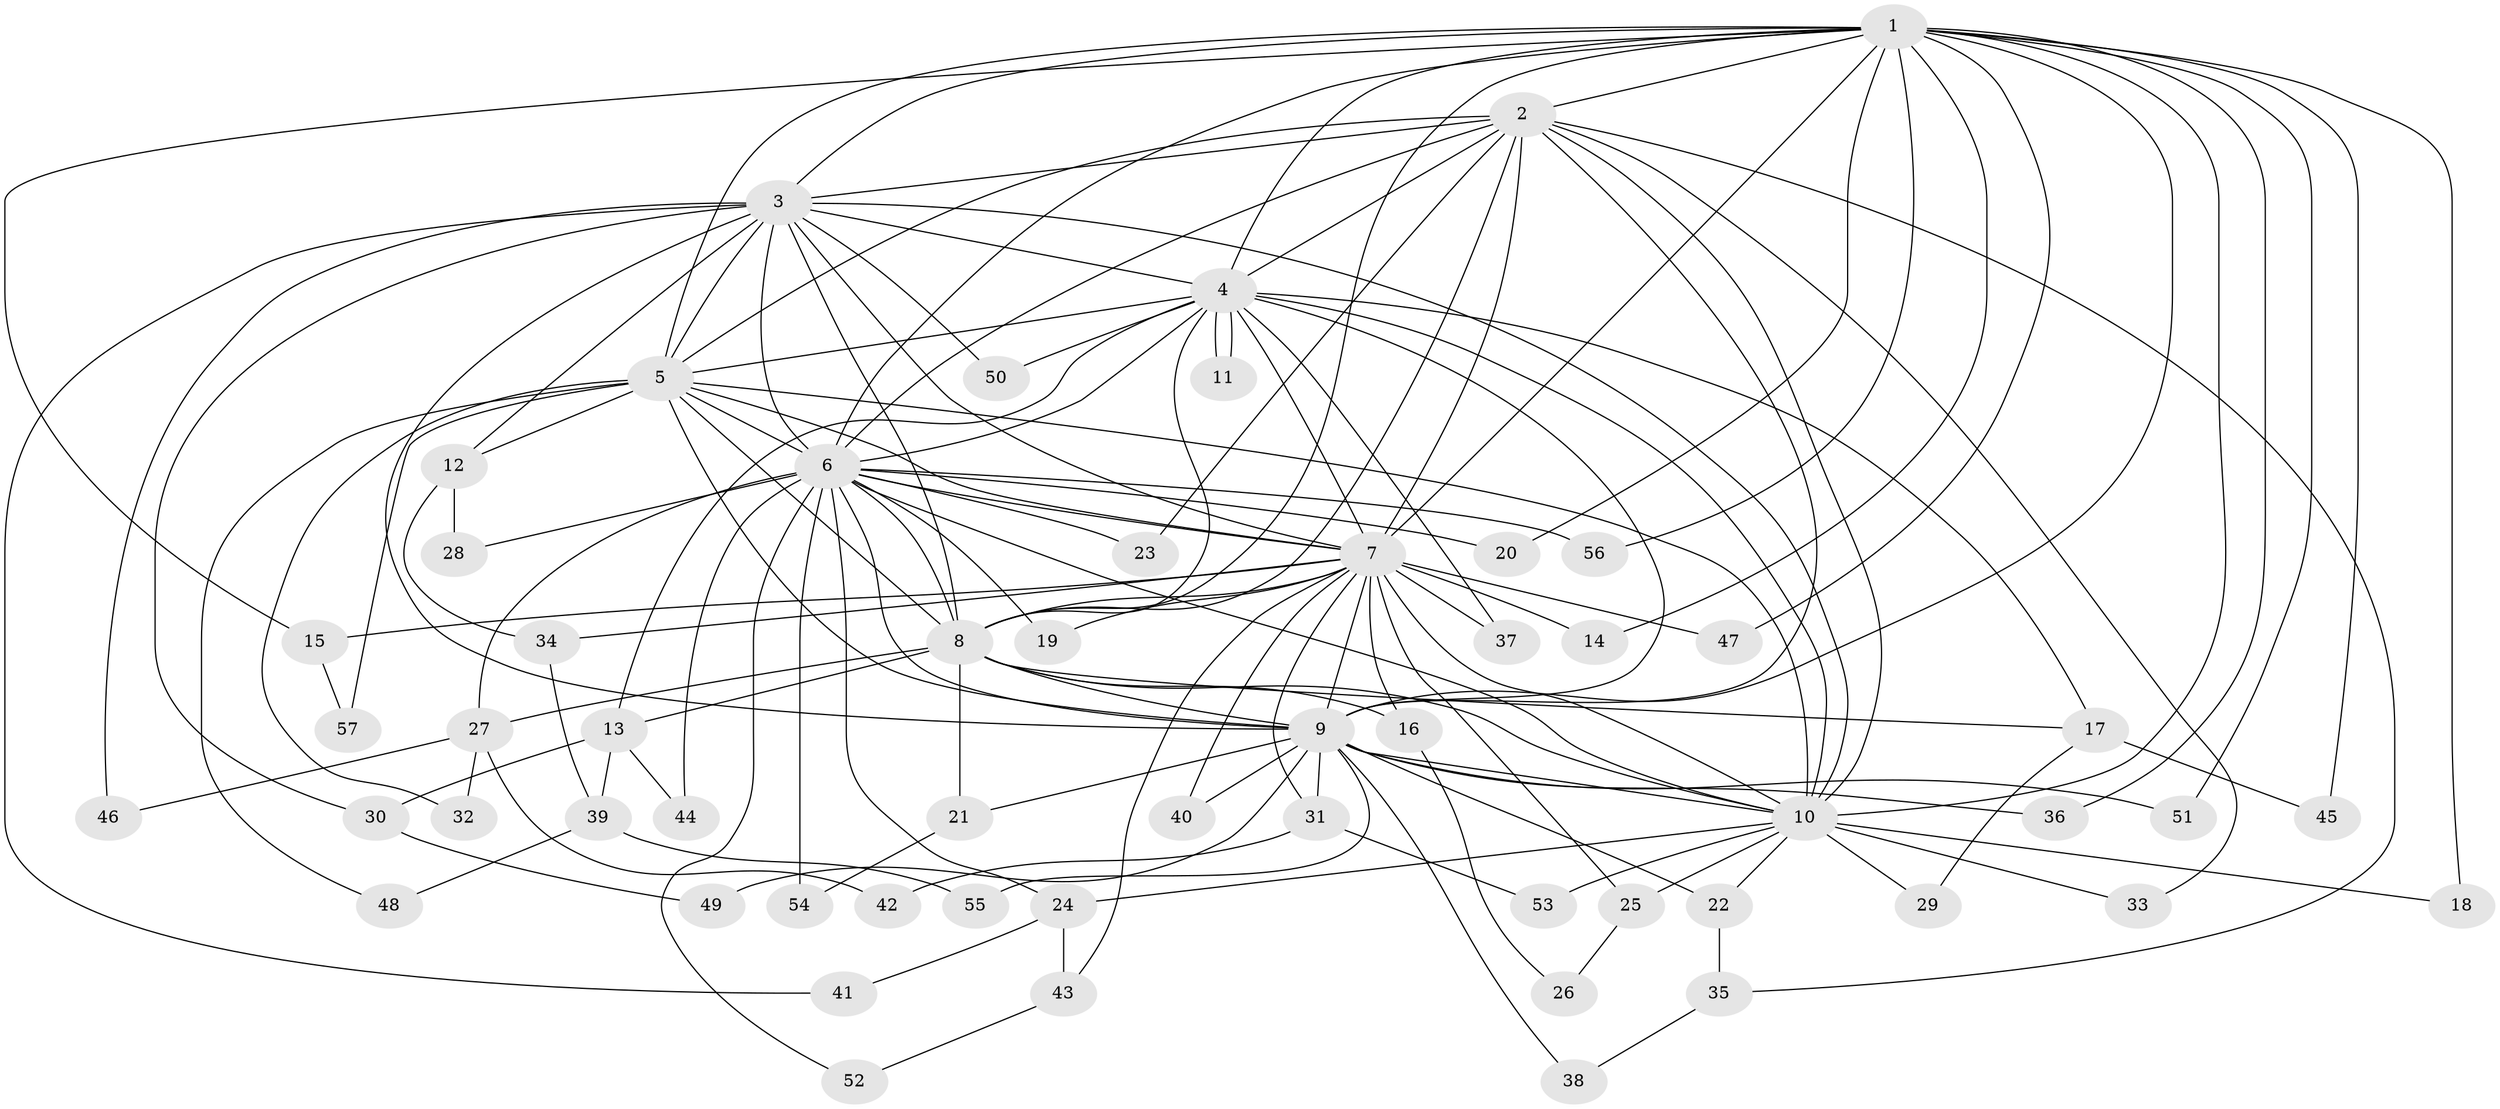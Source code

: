 // coarse degree distribution, {6: 0.08695652173913043, 9: 0.043478260869565216, 13: 0.13043478260869565, 12: 0.043478260869565216, 10: 0.043478260869565216, 1: 0.043478260869565216, 4: 0.08695652173913043, 3: 0.21739130434782608, 8: 0.043478260869565216, 7: 0.043478260869565216, 2: 0.17391304347826086, 5: 0.043478260869565216}
// Generated by graph-tools (version 1.1) at 2025/49/03/04/25 22:49:58]
// undirected, 57 vertices, 139 edges
graph export_dot {
  node [color=gray90,style=filled];
  1;
  2;
  3;
  4;
  5;
  6;
  7;
  8;
  9;
  10;
  11;
  12;
  13;
  14;
  15;
  16;
  17;
  18;
  19;
  20;
  21;
  22;
  23;
  24;
  25;
  26;
  27;
  28;
  29;
  30;
  31;
  32;
  33;
  34;
  35;
  36;
  37;
  38;
  39;
  40;
  41;
  42;
  43;
  44;
  45;
  46;
  47;
  48;
  49;
  50;
  51;
  52;
  53;
  54;
  55;
  56;
  57;
  1 -- 2;
  1 -- 3;
  1 -- 4;
  1 -- 5;
  1 -- 6;
  1 -- 7;
  1 -- 8;
  1 -- 9;
  1 -- 10;
  1 -- 14;
  1 -- 15;
  1 -- 18;
  1 -- 20;
  1 -- 36;
  1 -- 45;
  1 -- 47;
  1 -- 51;
  1 -- 56;
  2 -- 3;
  2 -- 4;
  2 -- 5;
  2 -- 6;
  2 -- 7;
  2 -- 8;
  2 -- 9;
  2 -- 10;
  2 -- 23;
  2 -- 33;
  2 -- 35;
  3 -- 4;
  3 -- 5;
  3 -- 6;
  3 -- 7;
  3 -- 8;
  3 -- 9;
  3 -- 10;
  3 -- 12;
  3 -- 30;
  3 -- 41;
  3 -- 46;
  3 -- 50;
  4 -- 5;
  4 -- 6;
  4 -- 7;
  4 -- 8;
  4 -- 9;
  4 -- 10;
  4 -- 11;
  4 -- 11;
  4 -- 13;
  4 -- 17;
  4 -- 37;
  4 -- 50;
  5 -- 6;
  5 -- 7;
  5 -- 8;
  5 -- 9;
  5 -- 10;
  5 -- 12;
  5 -- 32;
  5 -- 48;
  5 -- 57;
  6 -- 7;
  6 -- 8;
  6 -- 9;
  6 -- 10;
  6 -- 19;
  6 -- 20;
  6 -- 23;
  6 -- 24;
  6 -- 27;
  6 -- 28;
  6 -- 44;
  6 -- 52;
  6 -- 54;
  6 -- 56;
  7 -- 8;
  7 -- 9;
  7 -- 10;
  7 -- 14;
  7 -- 15;
  7 -- 16;
  7 -- 19;
  7 -- 25;
  7 -- 31;
  7 -- 34;
  7 -- 37;
  7 -- 40;
  7 -- 43;
  7 -- 47;
  8 -- 9;
  8 -- 10;
  8 -- 13;
  8 -- 16;
  8 -- 17;
  8 -- 21;
  8 -- 27;
  9 -- 10;
  9 -- 21;
  9 -- 22;
  9 -- 31;
  9 -- 36;
  9 -- 38;
  9 -- 40;
  9 -- 49;
  9 -- 51;
  9 -- 55;
  10 -- 18;
  10 -- 22;
  10 -- 24;
  10 -- 25;
  10 -- 29;
  10 -- 33;
  10 -- 53;
  12 -- 28;
  12 -- 34;
  13 -- 30;
  13 -- 39;
  13 -- 44;
  15 -- 57;
  16 -- 26;
  17 -- 29;
  17 -- 45;
  21 -- 54;
  22 -- 35;
  24 -- 41;
  24 -- 43;
  25 -- 26;
  27 -- 32;
  27 -- 42;
  27 -- 46;
  30 -- 49;
  31 -- 42;
  31 -- 53;
  34 -- 39;
  35 -- 38;
  39 -- 48;
  39 -- 55;
  43 -- 52;
}
